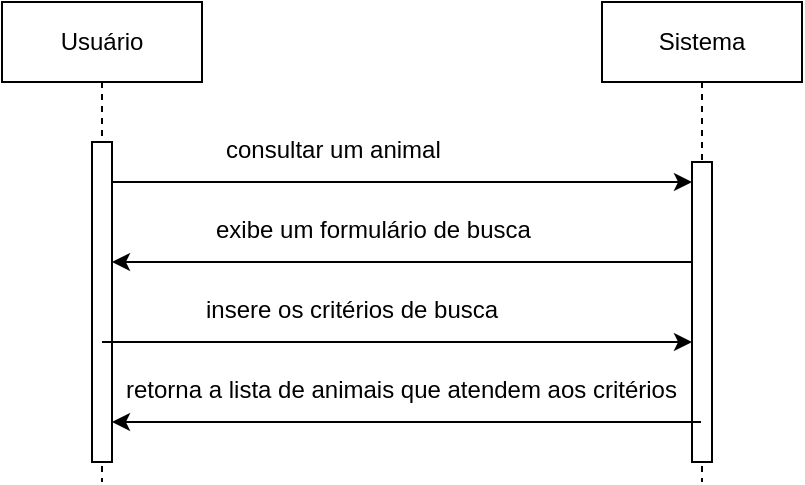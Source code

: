 <mxfile version="24.7.17">
  <diagram name="Page-1" id="2YBvvXClWsGukQMizWep">
    <mxGraphModel dx="880" dy="460" grid="0" gridSize="10" guides="1" tooltips="1" connect="1" arrows="1" fold="1" page="0" pageScale="1" pageWidth="850" pageHeight="1100" math="0" shadow="0">
      <root>
        <mxCell id="0" />
        <mxCell id="1" parent="0" />
        <mxCell id="B0OeJO606Wl0QepXsaKl-1" value="Usuário" style="shape=umlLifeline;perimeter=lifelinePerimeter;whiteSpace=wrap;html=1;container=0;dropTarget=0;collapsible=0;recursiveResize=0;outlineConnect=0;portConstraint=eastwest;newEdgeStyle={&quot;edgeStyle&quot;:&quot;elbowEdgeStyle&quot;,&quot;elbow&quot;:&quot;vertical&quot;,&quot;curved&quot;:0,&quot;rounded&quot;:0};" vertex="1" parent="1">
          <mxGeometry x="40" y="40" width="100" height="240" as="geometry" />
        </mxCell>
        <mxCell id="B0OeJO606Wl0QepXsaKl-2" value="" style="html=1;points=[];perimeter=orthogonalPerimeter;outlineConnect=0;targetShapes=umlLifeline;portConstraint=eastwest;newEdgeStyle={&quot;edgeStyle&quot;:&quot;elbowEdgeStyle&quot;,&quot;elbow&quot;:&quot;vertical&quot;,&quot;curved&quot;:0,&quot;rounded&quot;:0};" vertex="1" parent="B0OeJO606Wl0QepXsaKl-1">
          <mxGeometry x="45" y="70" width="10" height="160" as="geometry" />
        </mxCell>
        <mxCell id="B0OeJO606Wl0QepXsaKl-3" value="Sistema" style="shape=umlLifeline;perimeter=lifelinePerimeter;whiteSpace=wrap;html=1;container=0;dropTarget=0;collapsible=0;recursiveResize=0;outlineConnect=0;portConstraint=eastwest;newEdgeStyle={&quot;edgeStyle&quot;:&quot;elbowEdgeStyle&quot;,&quot;elbow&quot;:&quot;vertical&quot;,&quot;curved&quot;:0,&quot;rounded&quot;:0};" vertex="1" parent="1">
          <mxGeometry x="340" y="40" width="100" height="240" as="geometry" />
        </mxCell>
        <mxCell id="B0OeJO606Wl0QepXsaKl-4" value="" style="html=1;points=[];perimeter=orthogonalPerimeter;outlineConnect=0;targetShapes=umlLifeline;portConstraint=eastwest;newEdgeStyle={&quot;edgeStyle&quot;:&quot;elbowEdgeStyle&quot;,&quot;elbow&quot;:&quot;vertical&quot;,&quot;curved&quot;:0,&quot;rounded&quot;:0};" vertex="1" parent="B0OeJO606Wl0QepXsaKl-3">
          <mxGeometry x="45" y="80" width="10" height="150" as="geometry" />
        </mxCell>
        <mxCell id="B0OeJO606Wl0QepXsaKl-5" value="" style="endArrow=classic;html=1;rounded=0;" edge="1" parent="1" target="B0OeJO606Wl0QepXsaKl-4">
          <mxGeometry width="50" height="50" relative="1" as="geometry">
            <mxPoint x="95" y="130" as="sourcePoint" />
            <mxPoint x="325" y="130" as="targetPoint" />
          </mxGeometry>
        </mxCell>
        <mxCell id="B0OeJO606Wl0QepXsaKl-6" value=" consultar um animal" style="text;whiteSpace=wrap;html=1;" vertex="1" parent="1">
          <mxGeometry x="150" y="100" width="180" height="40" as="geometry" />
        </mxCell>
        <mxCell id="B0OeJO606Wl0QepXsaKl-7" value="" style="endArrow=classic;html=1;rounded=0;" edge="1" parent="1" source="B0OeJO606Wl0QepXsaKl-4">
          <mxGeometry width="50" height="50" relative="1" as="geometry">
            <mxPoint x="325" y="170" as="sourcePoint" />
            <mxPoint x="95" y="170" as="targetPoint" />
          </mxGeometry>
        </mxCell>
        <mxCell id="B0OeJO606Wl0QepXsaKl-9" value="" style="endArrow=classic;html=1;rounded=0;" edge="1" parent="1" target="B0OeJO606Wl0QepXsaKl-4">
          <mxGeometry width="50" height="50" relative="1" as="geometry">
            <mxPoint x="90" y="210" as="sourcePoint" />
            <mxPoint x="359.5" y="210" as="targetPoint" />
          </mxGeometry>
        </mxCell>
        <mxCell id="B0OeJO606Wl0QepXsaKl-11" value="" style="endArrow=classic;html=1;rounded=0;" edge="1" parent="1" source="B0OeJO606Wl0QepXsaKl-3">
          <mxGeometry width="50" height="50" relative="1" as="geometry">
            <mxPoint x="360" y="250" as="sourcePoint" />
            <mxPoint x="95" y="250" as="targetPoint" />
          </mxGeometry>
        </mxCell>
        <mxCell id="B0OeJO606Wl0QepXsaKl-17" value="exibe um formulário de busca" style="text;whiteSpace=wrap;html=1;" vertex="1" parent="1">
          <mxGeometry x="145" y="140" width="190" height="40" as="geometry" />
        </mxCell>
        <mxCell id="B0OeJO606Wl0QepXsaKl-18" value="insere os critérios de busca" style="text;whiteSpace=wrap;html=1;" vertex="1" parent="1">
          <mxGeometry x="140" y="180" width="180" height="40" as="geometry" />
        </mxCell>
        <mxCell id="B0OeJO606Wl0QepXsaKl-19" value="retorna a lista de animais que atendem aos critérios" style="text;whiteSpace=wrap;html=1;" vertex="1" parent="1">
          <mxGeometry x="100" y="220" width="310" height="40" as="geometry" />
        </mxCell>
      </root>
    </mxGraphModel>
  </diagram>
</mxfile>
